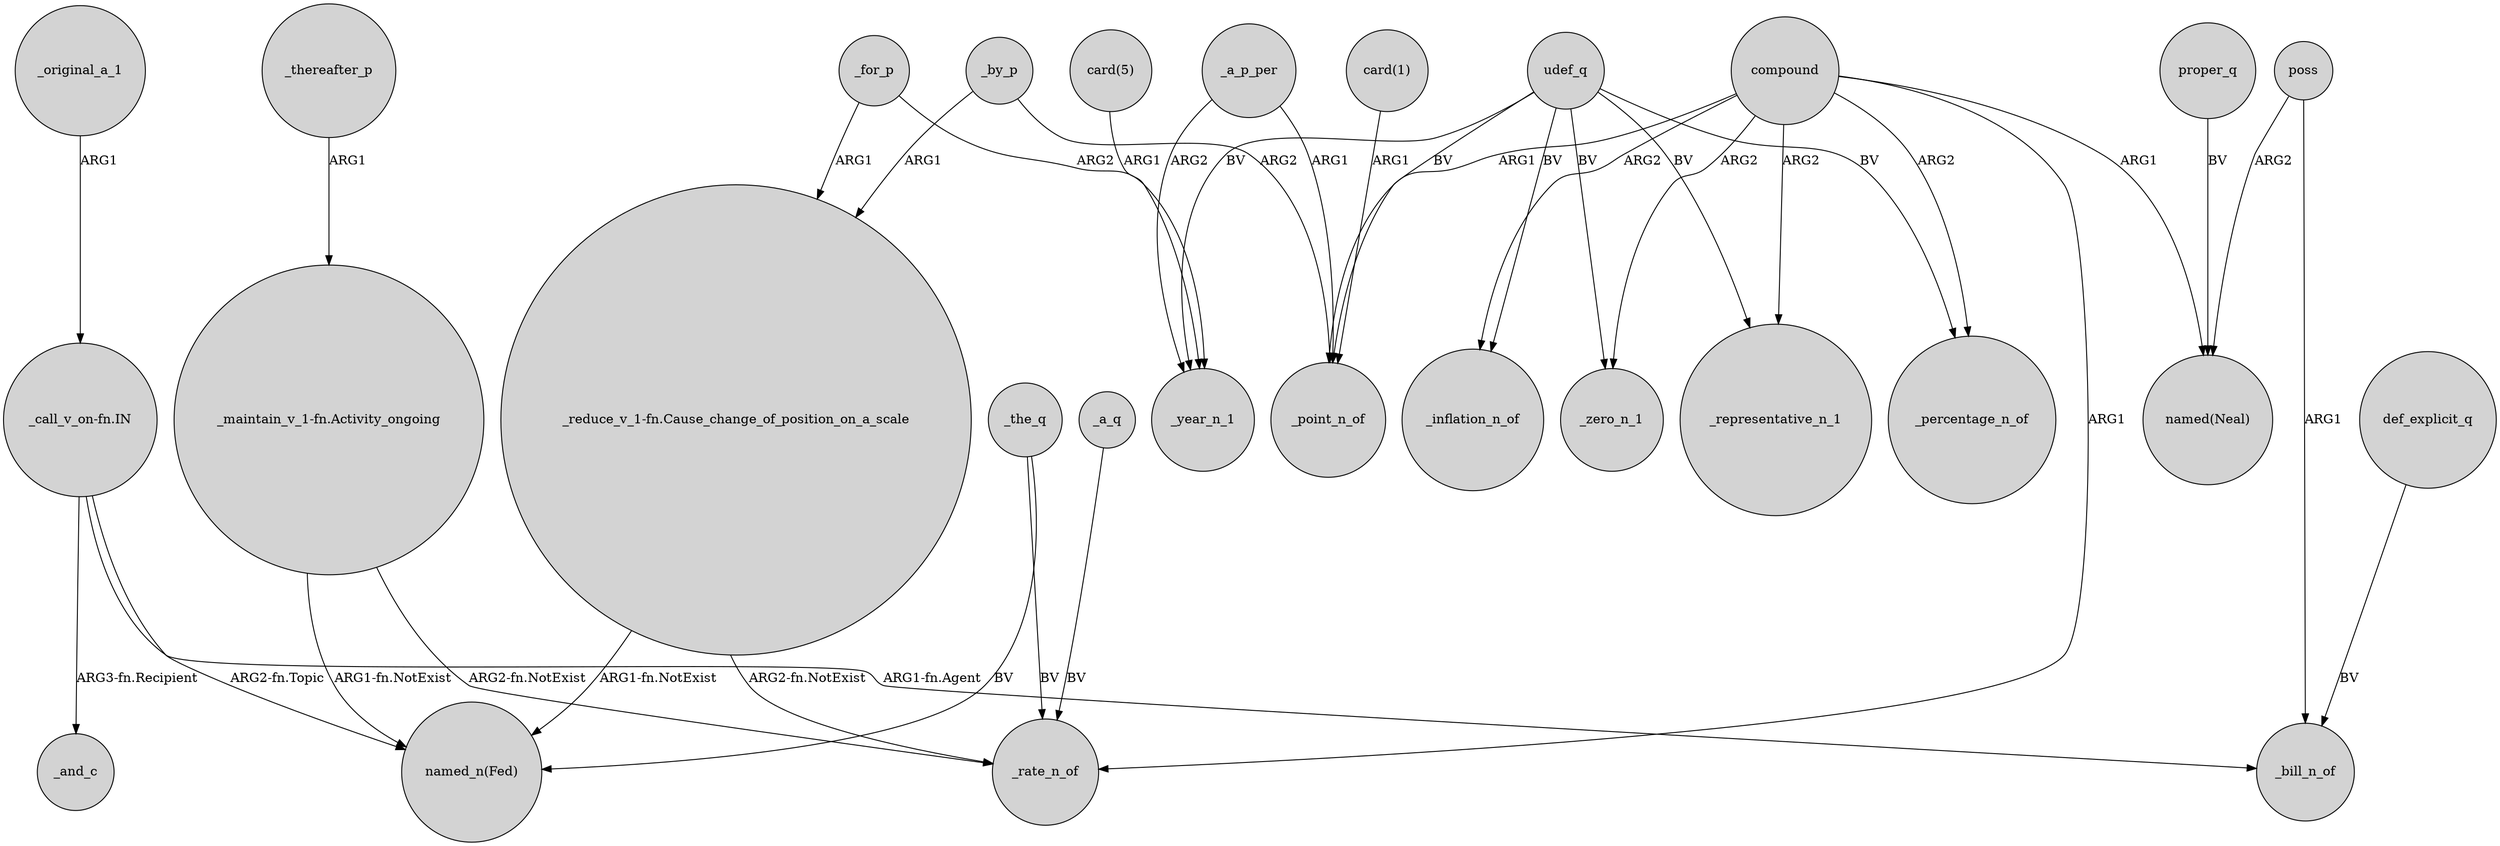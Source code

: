 digraph {
	node [shape=circle style=filled]
	_by_p -> "_reduce_v_1-fn.Cause_change_of_position_on_a_scale" [label=ARG1]
	udef_q -> _inflation_n_of [label=BV]
	udef_q -> _zero_n_1 [label=BV]
	_the_q -> "named_n(Fed)" [label=BV]
	_for_p -> _year_n_1 [label=ARG2]
	"_reduce_v_1-fn.Cause_change_of_position_on_a_scale" -> _rate_n_of [label="ARG2-fn.NotExist"]
	"card(5)" -> _year_n_1 [label=ARG1]
	poss -> "named(Neal)" [label=ARG2]
	_a_p_per -> _year_n_1 [label=ARG2]
	"_call_v_on-fn.IN" -> "named_n(Fed)" [label="ARG2-fn.Topic"]
	compound -> _percentage_n_of [label=ARG2]
	_original_a_1 -> "_call_v_on-fn.IN" [label=ARG1]
	compound -> _rate_n_of [label=ARG1]
	_by_p -> _point_n_of [label=ARG2]
	"_call_v_on-fn.IN" -> _bill_n_of [label="ARG1-fn.Agent"]
	_for_p -> "_reduce_v_1-fn.Cause_change_of_position_on_a_scale" [label=ARG1]
	_a_q -> _rate_n_of [label=BV]
	_thereafter_p -> "_maintain_v_1-fn.Activity_ongoing" [label=ARG1]
	"_reduce_v_1-fn.Cause_change_of_position_on_a_scale" -> "named_n(Fed)" [label="ARG1-fn.NotExist"]
	compound -> "named(Neal)" [label=ARG1]
	_the_q -> _rate_n_of [label=BV]
	compound -> _representative_n_1 [label=ARG2]
	compound -> _point_n_of [label=ARG1]
	compound -> _inflation_n_of [label=ARG2]
	"card(1)" -> _point_n_of [label=ARG1]
	udef_q -> _percentage_n_of [label=BV]
	compound -> _zero_n_1 [label=ARG2]
	def_explicit_q -> _bill_n_of [label=BV]
	udef_q -> _representative_n_1 [label=BV]
	_a_p_per -> _point_n_of [label=ARG1]
	udef_q -> _year_n_1 [label=BV]
	poss -> _bill_n_of [label=ARG1]
	"_maintain_v_1-fn.Activity_ongoing" -> "named_n(Fed)" [label="ARG1-fn.NotExist"]
	proper_q -> "named(Neal)" [label=BV]
	"_maintain_v_1-fn.Activity_ongoing" -> _rate_n_of [label="ARG2-fn.NotExist"]
	"_call_v_on-fn.IN" -> _and_c [label="ARG3-fn.Recipient"]
	udef_q -> _point_n_of [label=BV]
}
